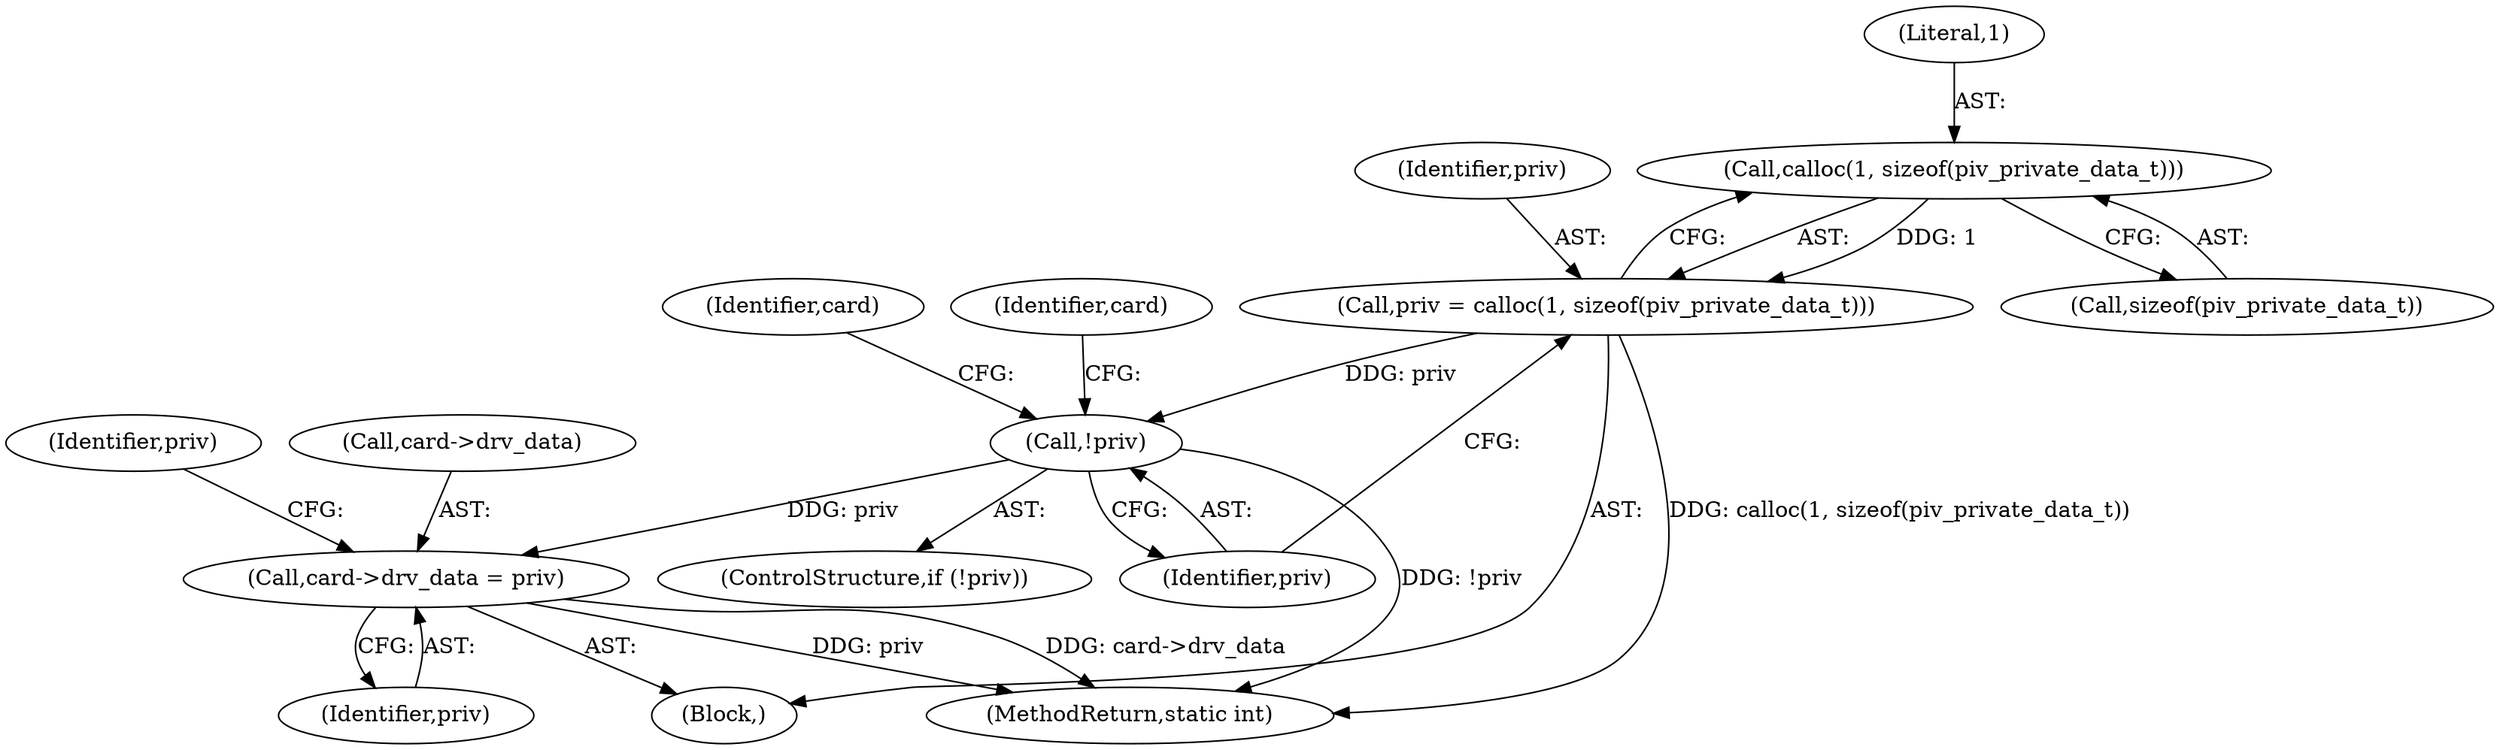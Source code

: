 digraph "0_OpenSC_8fe377e93b4b56060e5bbfb6f3142ceaeca744fa_15@API" {
"1000364" [label="(Call,calloc(1, sizeof(piv_private_data_t)))"];
"1000362" [label="(Call,priv = calloc(1, sizeof(piv_private_data_t)))"];
"1000369" [label="(Call,!priv)"];
"1000388" [label="(Call,card->drv_data = priv)"];
"1000369" [label="(Call,!priv)"];
"1000379" [label="(Identifier,card)"];
"1000373" [label="(Identifier,card)"];
"1000395" [label="(Identifier,priv)"];
"1000392" [label="(Identifier,priv)"];
"1000368" [label="(ControlStructure,if (!priv))"];
"1000365" [label="(Literal,1)"];
"1000366" [label="(Call,sizeof(piv_private_data_t))"];
"1000362" [label="(Call,priv = calloc(1, sizeof(piv_private_data_t)))"];
"1000120" [label="(Block,)"];
"1000370" [label="(Identifier,priv)"];
"1000388" [label="(Call,card->drv_data = priv)"];
"1000363" [label="(Identifier,priv)"];
"1000364" [label="(Call,calloc(1, sizeof(piv_private_data_t)))"];
"1000526" [label="(MethodReturn,static int)"];
"1000389" [label="(Call,card->drv_data)"];
"1000364" -> "1000362"  [label="AST: "];
"1000364" -> "1000366"  [label="CFG: "];
"1000365" -> "1000364"  [label="AST: "];
"1000366" -> "1000364"  [label="AST: "];
"1000362" -> "1000364"  [label="CFG: "];
"1000364" -> "1000362"  [label="DDG: 1"];
"1000362" -> "1000120"  [label="AST: "];
"1000363" -> "1000362"  [label="AST: "];
"1000370" -> "1000362"  [label="CFG: "];
"1000362" -> "1000526"  [label="DDG: calloc(1, sizeof(piv_private_data_t))"];
"1000362" -> "1000369"  [label="DDG: priv"];
"1000369" -> "1000368"  [label="AST: "];
"1000369" -> "1000370"  [label="CFG: "];
"1000370" -> "1000369"  [label="AST: "];
"1000373" -> "1000369"  [label="CFG: "];
"1000379" -> "1000369"  [label="CFG: "];
"1000369" -> "1000526"  [label="DDG: !priv"];
"1000369" -> "1000388"  [label="DDG: priv"];
"1000388" -> "1000120"  [label="AST: "];
"1000388" -> "1000392"  [label="CFG: "];
"1000389" -> "1000388"  [label="AST: "];
"1000392" -> "1000388"  [label="AST: "];
"1000395" -> "1000388"  [label="CFG: "];
"1000388" -> "1000526"  [label="DDG: card->drv_data"];
"1000388" -> "1000526"  [label="DDG: priv"];
}

